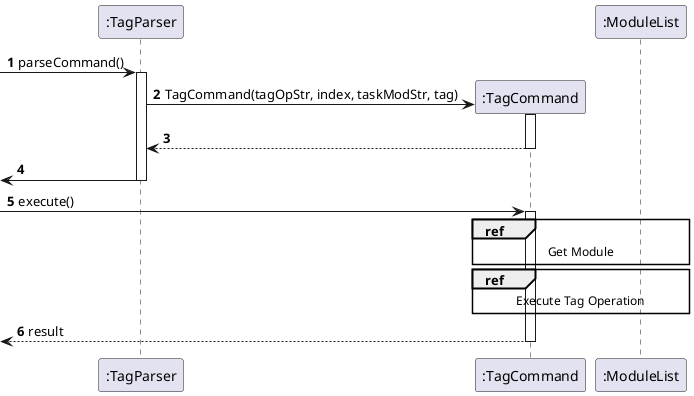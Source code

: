 @startuml
'https://plantuml.com/sequence-diagram

autonumber
skinparam shadowing false
participant ":TagParser" as TagParser
participant ":TagCommand" as TagCommand
participant ":ModuleList" as ModuleList

[->TagParser:parseCommand()
create TagCommand
activate TagParser
TagParser -> TagCommand: TagCommand(tagOpStr, index, taskModStr, tag)
activate TagCommand
return
[<- TagParser
deactivate TagParser

[->TagCommand:execute()
activate TagCommand

ref over TagCommand, ModuleList: Get Module

ref over TagCommand, ModuleList: Execute Tag Operation
return result
@enduml